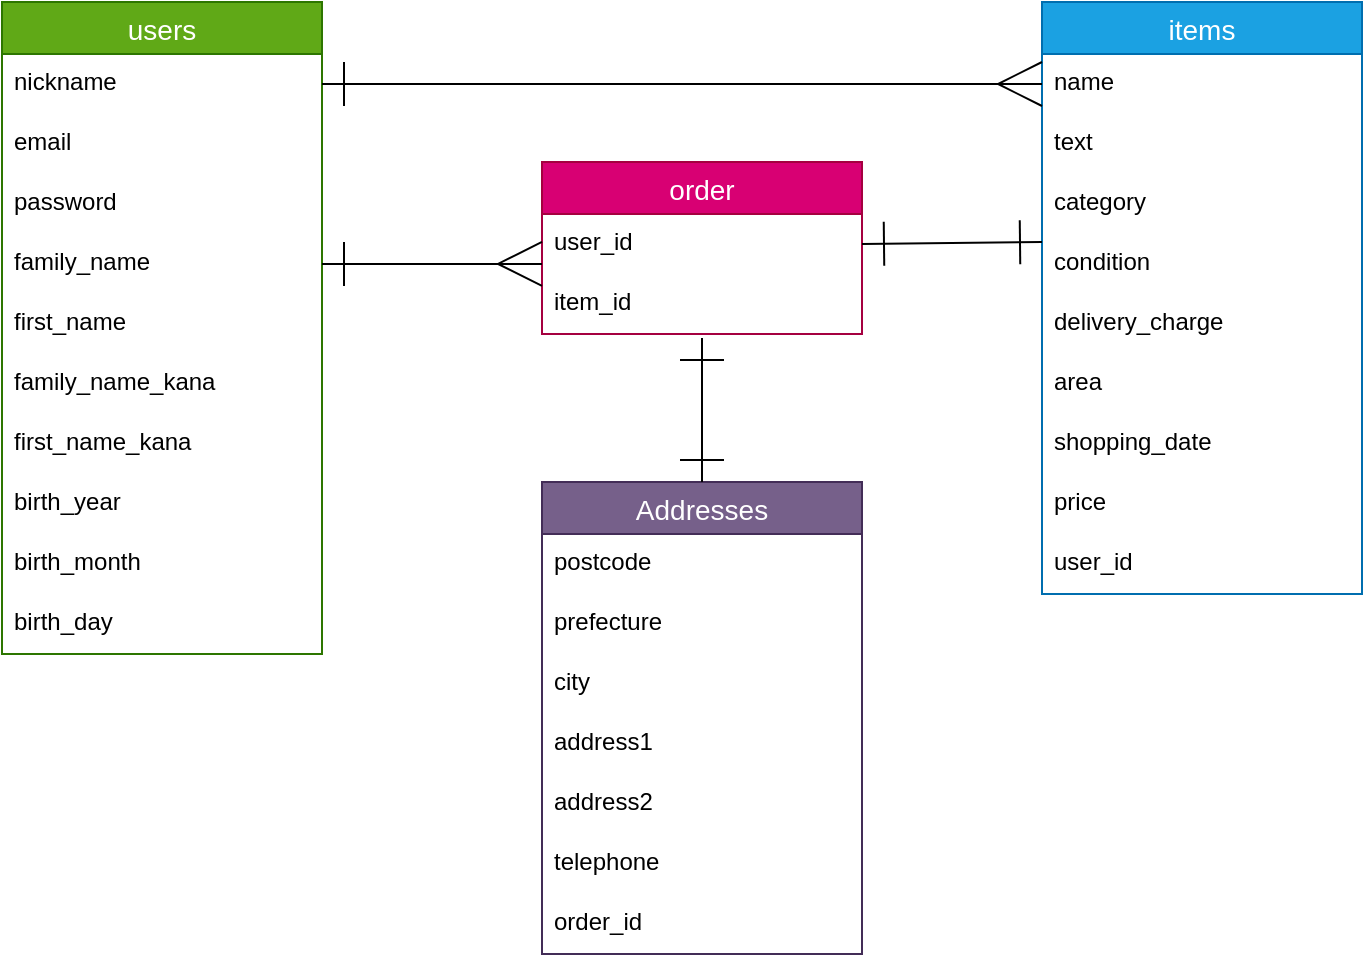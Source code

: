 <mxfile>
    <diagram id="hOJpheAVjRc42knnH5Bt" name="ページ1">
        <mxGraphModel dx="846" dy="520" grid="1" gridSize="10" guides="1" tooltips="1" connect="1" arrows="1" fold="1" page="1" pageScale="1" pageWidth="827" pageHeight="1169" math="0" shadow="0">
            <root>
                <mxCell id="0"/>
                <mxCell id="1" parent="0"/>
                <mxCell id="wBqDnddg0xDm_4qov3Rb-5" value="users" style="swimlane;fontStyle=0;childLayout=stackLayout;horizontal=1;startSize=26;horizontalStack=0;resizeParent=1;resizeParentMax=0;resizeLast=0;collapsible=1;marginBottom=0;align=center;fontSize=14;fillColor=#60a917;fontColor=#ffffff;strokeColor=#2D7600;" parent="1" vertex="1">
                    <mxGeometry x="40" y="40" width="160" height="326" as="geometry">
                        <mxRectangle x="40" y="40" width="70" height="30" as="alternateBounds"/>
                    </mxGeometry>
                </mxCell>
                <mxCell id="wBqDnddg0xDm_4qov3Rb-7" value="nickname  " style="text;strokeColor=none;fillColor=none;spacingLeft=4;spacingRight=4;overflow=hidden;rotatable=0;points=[[0,0.5],[1,0.5]];portConstraint=eastwest;fontSize=12;" parent="wBqDnddg0xDm_4qov3Rb-5" vertex="1">
                    <mxGeometry y="26" width="160" height="30" as="geometry"/>
                </mxCell>
                <mxCell id="wBqDnddg0xDm_4qov3Rb-8" value="email" style="text;strokeColor=none;fillColor=none;spacingLeft=4;spacingRight=4;overflow=hidden;rotatable=0;points=[[0,0.5],[1,0.5]];portConstraint=eastwest;fontSize=12;" parent="wBqDnddg0xDm_4qov3Rb-5" vertex="1">
                    <mxGeometry y="56" width="160" height="30" as="geometry"/>
                </mxCell>
                <mxCell id="wBqDnddg0xDm_4qov3Rb-9" value="password" style="text;strokeColor=none;fillColor=none;spacingLeft=4;spacingRight=4;overflow=hidden;rotatable=0;points=[[0,0.5],[1,0.5]];portConstraint=eastwest;fontSize=12;" parent="wBqDnddg0xDm_4qov3Rb-5" vertex="1">
                    <mxGeometry y="86" width="160" height="30" as="geometry"/>
                </mxCell>
                <mxCell id="wBqDnddg0xDm_4qov3Rb-10" value="family_name" style="text;strokeColor=none;fillColor=none;spacingLeft=4;spacingRight=4;overflow=hidden;rotatable=0;points=[[0,0.5],[1,0.5]];portConstraint=eastwest;fontSize=12;" parent="wBqDnddg0xDm_4qov3Rb-5" vertex="1">
                    <mxGeometry y="116" width="160" height="30" as="geometry"/>
                </mxCell>
                <mxCell id="wBqDnddg0xDm_4qov3Rb-11" value="first_name" style="text;strokeColor=none;fillColor=none;spacingLeft=4;spacingRight=4;overflow=hidden;rotatable=0;points=[[0,0.5],[1,0.5]];portConstraint=eastwest;fontSize=12;" parent="wBqDnddg0xDm_4qov3Rb-5" vertex="1">
                    <mxGeometry y="146" width="160" height="30" as="geometry"/>
                </mxCell>
                <mxCell id="wBqDnddg0xDm_4qov3Rb-12" value="family_name_kana" style="text;strokeColor=none;fillColor=none;spacingLeft=4;spacingRight=4;overflow=hidden;rotatable=0;points=[[0,0.5],[1,0.5]];portConstraint=eastwest;fontSize=12;" parent="wBqDnddg0xDm_4qov3Rb-5" vertex="1">
                    <mxGeometry y="176" width="160" height="30" as="geometry"/>
                </mxCell>
                <mxCell id="wBqDnddg0xDm_4qov3Rb-14" value="first_name_kana" style="text;strokeColor=none;fillColor=none;spacingLeft=4;spacingRight=4;overflow=hidden;rotatable=0;points=[[0,0.5],[1,0.5]];portConstraint=eastwest;fontSize=12;" parent="wBqDnddg0xDm_4qov3Rb-5" vertex="1">
                    <mxGeometry y="206" width="160" height="30" as="geometry"/>
                </mxCell>
                <mxCell id="wBqDnddg0xDm_4qov3Rb-16" value="birth_year" style="text;strokeColor=none;fillColor=none;spacingLeft=4;spacingRight=4;overflow=hidden;rotatable=0;points=[[0,0.5],[1,0.5]];portConstraint=eastwest;fontSize=12;" parent="wBqDnddg0xDm_4qov3Rb-5" vertex="1">
                    <mxGeometry y="236" width="160" height="30" as="geometry"/>
                </mxCell>
                <mxCell id="wBqDnddg0xDm_4qov3Rb-17" value="birth_month" style="text;strokeColor=none;fillColor=none;spacingLeft=4;spacingRight=4;overflow=hidden;rotatable=0;points=[[0,0.5],[1,0.5]];portConstraint=eastwest;fontSize=12;" parent="wBqDnddg0xDm_4qov3Rb-5" vertex="1">
                    <mxGeometry y="266" width="160" height="30" as="geometry"/>
                </mxCell>
                <mxCell id="wBqDnddg0xDm_4qov3Rb-18" value="birth_day" style="text;strokeColor=none;fillColor=none;spacingLeft=4;spacingRight=4;overflow=hidden;rotatable=0;points=[[0,0.5],[1,0.5]];portConstraint=eastwest;fontSize=12;" parent="wBqDnddg0xDm_4qov3Rb-5" vertex="1">
                    <mxGeometry y="296" width="160" height="30" as="geometry"/>
                </mxCell>
                <mxCell id="wBqDnddg0xDm_4qov3Rb-19" value="items" style="swimlane;fontStyle=0;childLayout=stackLayout;horizontal=1;startSize=26;horizontalStack=0;resizeParent=1;resizeParentMax=0;resizeLast=0;collapsible=1;marginBottom=0;align=center;fontSize=14;fillColor=#1ba1e2;fontColor=#ffffff;strokeColor=#006EAF;" parent="1" vertex="1">
                    <mxGeometry x="560" y="40" width="160" height="296" as="geometry"/>
                </mxCell>
                <mxCell id="wBqDnddg0xDm_4qov3Rb-20" value="name" style="text;strokeColor=none;fillColor=none;spacingLeft=4;spacingRight=4;overflow=hidden;rotatable=0;points=[[0,0.5],[1,0.5]];portConstraint=eastwest;fontSize=12;" parent="wBqDnddg0xDm_4qov3Rb-19" vertex="1">
                    <mxGeometry y="26" width="160" height="30" as="geometry"/>
                </mxCell>
                <mxCell id="wBqDnddg0xDm_4qov3Rb-21" value="text" style="text;strokeColor=none;fillColor=none;spacingLeft=4;spacingRight=4;overflow=hidden;rotatable=0;points=[[0,0.5],[1,0.5]];portConstraint=eastwest;fontSize=12;" parent="wBqDnddg0xDm_4qov3Rb-19" vertex="1">
                    <mxGeometry y="56" width="160" height="30" as="geometry"/>
                </mxCell>
                <mxCell id="wBqDnddg0xDm_4qov3Rb-22" value="category" style="text;strokeColor=none;fillColor=none;spacingLeft=4;spacingRight=4;overflow=hidden;rotatable=0;points=[[0,0.5],[1,0.5]];portConstraint=eastwest;fontSize=12;" parent="wBqDnddg0xDm_4qov3Rb-19" vertex="1">
                    <mxGeometry y="86" width="160" height="30" as="geometry"/>
                </mxCell>
                <mxCell id="wBqDnddg0xDm_4qov3Rb-23" value="condition" style="text;strokeColor=none;fillColor=none;spacingLeft=4;spacingRight=4;overflow=hidden;rotatable=0;points=[[0,0.5],[1,0.5]];portConstraint=eastwest;fontSize=12;" parent="wBqDnddg0xDm_4qov3Rb-19" vertex="1">
                    <mxGeometry y="116" width="160" height="30" as="geometry"/>
                </mxCell>
                <mxCell id="wBqDnddg0xDm_4qov3Rb-24" value="delivery_charge" style="text;strokeColor=none;fillColor=none;spacingLeft=4;spacingRight=4;overflow=hidden;rotatable=0;points=[[0,0.5],[1,0.5]];portConstraint=eastwest;fontSize=12;" parent="wBqDnddg0xDm_4qov3Rb-19" vertex="1">
                    <mxGeometry y="146" width="160" height="30" as="geometry"/>
                </mxCell>
                <mxCell id="wBqDnddg0xDm_4qov3Rb-25" value="area" style="text;strokeColor=none;fillColor=none;spacingLeft=4;spacingRight=4;overflow=hidden;rotatable=0;points=[[0,0.5],[1,0.5]];portConstraint=eastwest;fontSize=12;" parent="wBqDnddg0xDm_4qov3Rb-19" vertex="1">
                    <mxGeometry y="176" width="160" height="30" as="geometry"/>
                </mxCell>
                <mxCell id="wBqDnddg0xDm_4qov3Rb-26" value="shopping_date" style="text;strokeColor=none;fillColor=none;spacingLeft=4;spacingRight=4;overflow=hidden;rotatable=0;points=[[0,0.5],[1,0.5]];portConstraint=eastwest;fontSize=12;labelBorderColor=none;strokeWidth=1;verticalAlign=top;" parent="wBqDnddg0xDm_4qov3Rb-19" vertex="1">
                    <mxGeometry y="206" width="160" height="30" as="geometry"/>
                </mxCell>
                <mxCell id="wBqDnddg0xDm_4qov3Rb-27" value="price" style="text;strokeColor=none;fillColor=none;spacingLeft=4;spacingRight=4;overflow=hidden;rotatable=0;points=[[0,0.5],[1,0.5]];portConstraint=eastwest;fontSize=12;" parent="wBqDnddg0xDm_4qov3Rb-19" vertex="1">
                    <mxGeometry y="236" width="160" height="30" as="geometry"/>
                </mxCell>
                <mxCell id="wBqDnddg0xDm_4qov3Rb-28" value="user_id" style="text;strokeColor=none;fillColor=none;spacingLeft=4;spacingRight=4;overflow=hidden;rotatable=0;points=[[0,0.5],[1,0.5]];portConstraint=eastwest;fontSize=12;" parent="wBqDnddg0xDm_4qov3Rb-19" vertex="1">
                    <mxGeometry y="266" width="160" height="30" as="geometry"/>
                </mxCell>
                <mxCell id="wBqDnddg0xDm_4qov3Rb-29" value="order" style="swimlane;fontStyle=0;childLayout=stackLayout;horizontal=1;startSize=26;horizontalStack=0;resizeParent=1;resizeParentMax=0;resizeLast=0;collapsible=1;marginBottom=0;align=center;fontSize=14;fillColor=#d80073;fontColor=#ffffff;strokeColor=#A50040;" parent="1" vertex="1">
                    <mxGeometry x="310" y="120" width="160" height="86" as="geometry"/>
                </mxCell>
                <mxCell id="wBqDnddg0xDm_4qov3Rb-30" value="user_id&#10;" style="text;strokeColor=none;fillColor=none;spacingLeft=4;spacingRight=4;overflow=hidden;rotatable=0;points=[[0,0.5],[1,0.5]];portConstraint=eastwest;fontSize=12;" parent="wBqDnddg0xDm_4qov3Rb-29" vertex="1">
                    <mxGeometry y="26" width="160" height="30" as="geometry"/>
                </mxCell>
                <mxCell id="wBqDnddg0xDm_4qov3Rb-31" value="item_id" style="text;strokeColor=none;fillColor=none;spacingLeft=4;spacingRight=4;overflow=hidden;rotatable=0;points=[[0,0.5],[1,0.5]];portConstraint=eastwest;fontSize=12;" parent="wBqDnddg0xDm_4qov3Rb-29" vertex="1">
                    <mxGeometry y="56" width="160" height="30" as="geometry"/>
                </mxCell>
                <mxCell id="wBqDnddg0xDm_4qov3Rb-35" value="Addresses" style="swimlane;fontStyle=0;childLayout=stackLayout;horizontal=1;startSize=26;horizontalStack=0;resizeParent=1;resizeParentMax=0;resizeLast=0;collapsible=1;marginBottom=0;align=center;fontSize=14;fillColor=#76608a;fontColor=#ffffff;strokeColor=#432D57;" parent="1" vertex="1">
                    <mxGeometry x="310" y="280" width="160" height="236" as="geometry"/>
                </mxCell>
                <mxCell id="wBqDnddg0xDm_4qov3Rb-36" value="postcode" style="text;strokeColor=none;fillColor=none;spacingLeft=4;spacingRight=4;overflow=hidden;rotatable=0;points=[[0,0.5],[1,0.5]];portConstraint=eastwest;fontSize=12;" parent="wBqDnddg0xDm_4qov3Rb-35" vertex="1">
                    <mxGeometry y="26" width="160" height="30" as="geometry"/>
                </mxCell>
                <mxCell id="wBqDnddg0xDm_4qov3Rb-37" value="prefecture" style="text;strokeColor=none;fillColor=none;spacingLeft=4;spacingRight=4;overflow=hidden;rotatable=0;points=[[0,0.5],[1,0.5]];portConstraint=eastwest;fontSize=12;" parent="wBqDnddg0xDm_4qov3Rb-35" vertex="1">
                    <mxGeometry y="56" width="160" height="30" as="geometry"/>
                </mxCell>
                <mxCell id="wBqDnddg0xDm_4qov3Rb-38" value="city" style="text;strokeColor=none;fillColor=none;spacingLeft=4;spacingRight=4;overflow=hidden;rotatable=0;points=[[0,0.5],[1,0.5]];portConstraint=eastwest;fontSize=12;" parent="wBqDnddg0xDm_4qov3Rb-35" vertex="1">
                    <mxGeometry y="86" width="160" height="30" as="geometry"/>
                </mxCell>
                <mxCell id="wBqDnddg0xDm_4qov3Rb-39" value="address1" style="text;strokeColor=none;fillColor=none;spacingLeft=4;spacingRight=4;overflow=hidden;rotatable=0;points=[[0,0.5],[1,0.5]];portConstraint=eastwest;fontSize=12;" parent="wBqDnddg0xDm_4qov3Rb-35" vertex="1">
                    <mxGeometry y="116" width="160" height="30" as="geometry"/>
                </mxCell>
                <mxCell id="wBqDnddg0xDm_4qov3Rb-40" value="address2" style="text;strokeColor=none;fillColor=none;spacingLeft=4;spacingRight=4;overflow=hidden;rotatable=0;points=[[0,0.5],[1,0.5]];portConstraint=eastwest;fontSize=12;" parent="wBqDnddg0xDm_4qov3Rb-35" vertex="1">
                    <mxGeometry y="146" width="160" height="30" as="geometry"/>
                </mxCell>
                <mxCell id="wBqDnddg0xDm_4qov3Rb-41" value="telephone" style="text;strokeColor=none;fillColor=none;spacingLeft=4;spacingRight=4;overflow=hidden;rotatable=0;points=[[0,0.5],[1,0.5]];portConstraint=eastwest;fontSize=12;" parent="wBqDnddg0xDm_4qov3Rb-35" vertex="1">
                    <mxGeometry y="176" width="160" height="30" as="geometry"/>
                </mxCell>
                <mxCell id="wBqDnddg0xDm_4qov3Rb-52" value="order_id" style="text;strokeColor=none;fillColor=none;spacingLeft=4;spacingRight=4;overflow=hidden;rotatable=0;points=[[0,0.5],[1,0.5]];portConstraint=eastwest;fontSize=12;" parent="wBqDnddg0xDm_4qov3Rb-35" vertex="1">
                    <mxGeometry y="206" width="160" height="30" as="geometry"/>
                </mxCell>
                <mxCell id="wBqDnddg0xDm_4qov3Rb-53" style="edgeStyle=none;html=1;exitX=1;exitY=0.5;exitDx=0;exitDy=0;entryX=0;entryY=0.5;entryDx=0;entryDy=0;startArrow=ERone;startFill=0;endArrow=ERmany;endFill=0;startSize=20;endSize=20;" parent="1" source="wBqDnddg0xDm_4qov3Rb-7" target="wBqDnddg0xDm_4qov3Rb-20" edge="1">
                    <mxGeometry relative="1" as="geometry"/>
                </mxCell>
                <mxCell id="wBqDnddg0xDm_4qov3Rb-58" style="edgeStyle=none;html=1;exitX=1;exitY=0.5;exitDx=0;exitDy=0;entryX=0;entryY=0.833;entryDx=0;entryDy=0;entryPerimeter=0;startArrow=ERone;startFill=0;endArrow=ERmany;endFill=0;startSize=20;endSize=20;" parent="1" source="wBqDnddg0xDm_4qov3Rb-10" target="wBqDnddg0xDm_4qov3Rb-30" edge="1">
                    <mxGeometry relative="1" as="geometry"/>
                </mxCell>
                <mxCell id="wBqDnddg0xDm_4qov3Rb-59" style="edgeStyle=none;html=1;exitX=1;exitY=0.5;exitDx=0;exitDy=0;startArrow=ERone;startFill=0;endArrow=ERone;endFill=0;startSize=20;endSize=20;" parent="1" source="wBqDnddg0xDm_4qov3Rb-30" edge="1">
                    <mxGeometry relative="1" as="geometry">
                        <mxPoint x="560" y="160" as="targetPoint"/>
                    </mxGeometry>
                </mxCell>
                <mxCell id="wBqDnddg0xDm_4qov3Rb-60" style="edgeStyle=none;html=1;exitX=0.5;exitY=1.067;exitDx=0;exitDy=0;startArrow=ERone;startFill=0;endArrow=ERone;endFill=0;startSize=20;endSize=20;exitPerimeter=0;entryX=0.5;entryY=0;entryDx=0;entryDy=0;" parent="1" source="wBqDnddg0xDm_4qov3Rb-31" target="wBqDnddg0xDm_4qov3Rb-35" edge="1">
                    <mxGeometry relative="1" as="geometry">
                        <mxPoint x="250" y="450" as="targetPoint"/>
                    </mxGeometry>
                </mxCell>
            </root>
        </mxGraphModel>
    </diagram>
</mxfile>